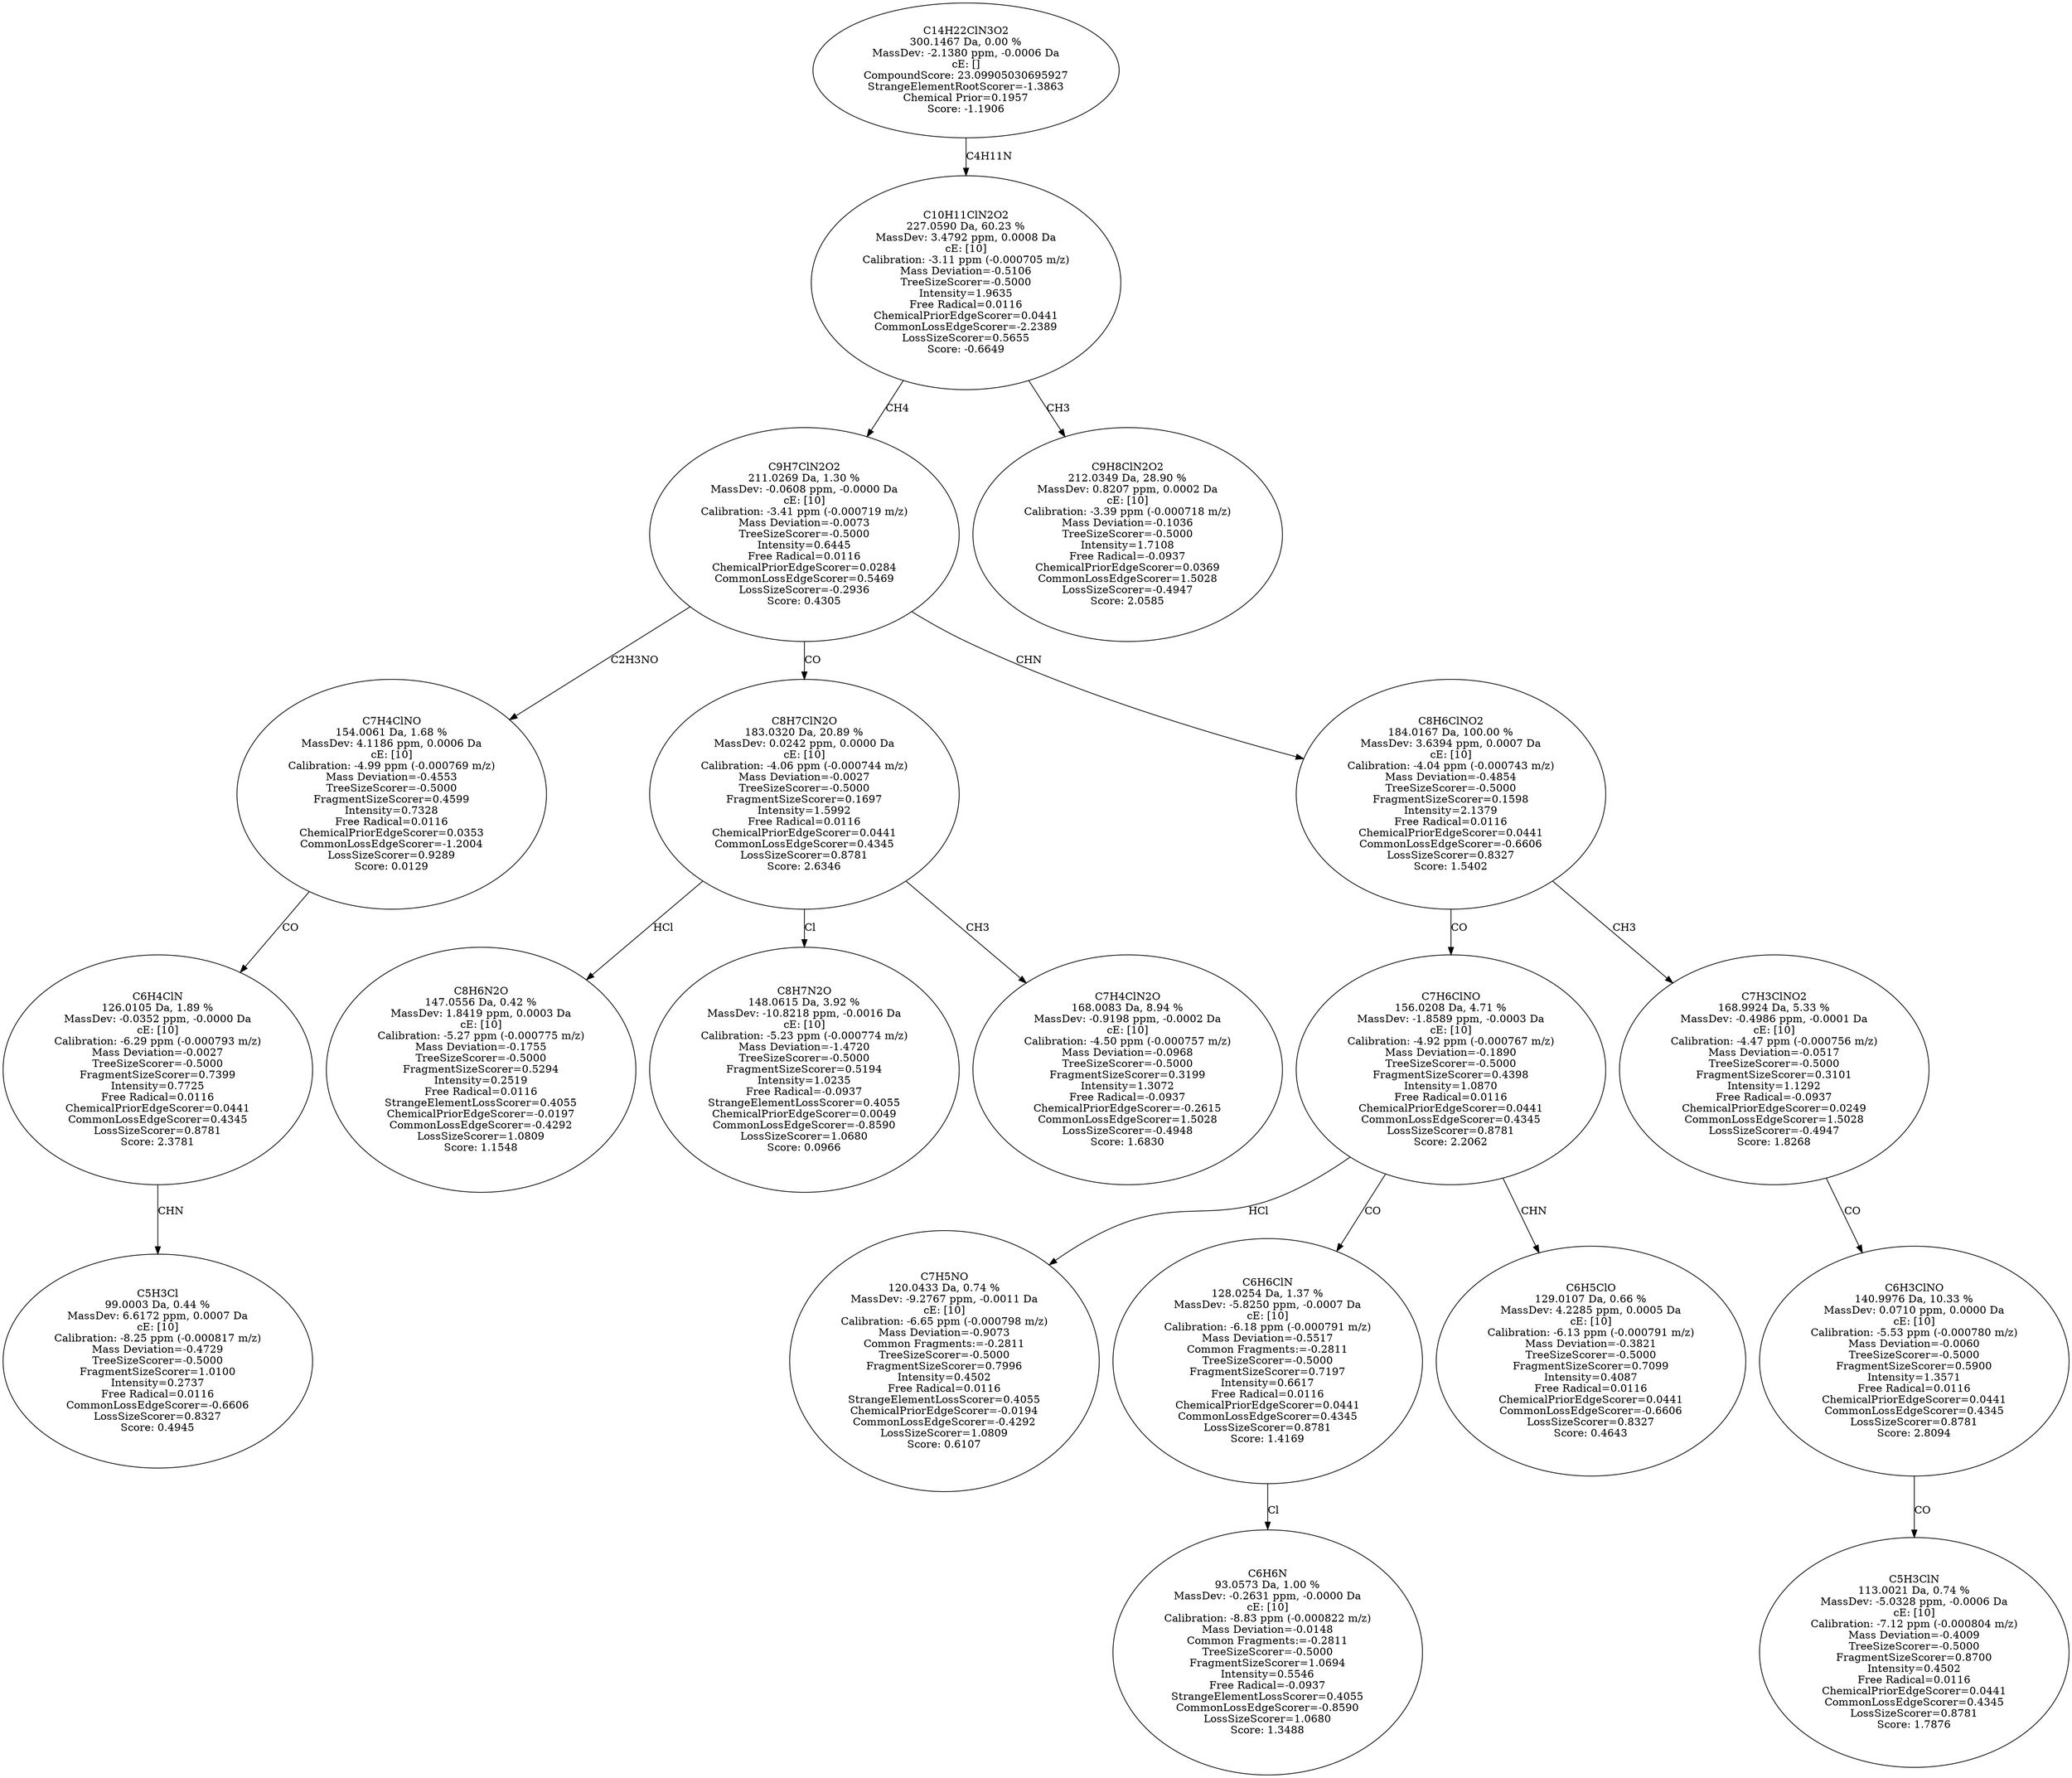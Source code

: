 strict digraph {
v1 [label="C5H3Cl\n99.0003 Da, 0.44 %\nMassDev: 6.6172 ppm, 0.0007 Da\ncE: [10]\nCalibration: -8.25 ppm (-0.000817 m/z)\nMass Deviation=-0.4729\nTreeSizeScorer=-0.5000\nFragmentSizeScorer=1.0100\nIntensity=0.2737\nFree Radical=0.0116\nCommonLossEdgeScorer=-0.6606\nLossSizeScorer=0.8327\nScore: 0.4945"];
v2 [label="C6H4ClN\n126.0105 Da, 1.89 %\nMassDev: -0.0352 ppm, -0.0000 Da\ncE: [10]\nCalibration: -6.29 ppm (-0.000793 m/z)\nMass Deviation=-0.0027\nTreeSizeScorer=-0.5000\nFragmentSizeScorer=0.7399\nIntensity=0.7725\nFree Radical=0.0116\nChemicalPriorEdgeScorer=0.0441\nCommonLossEdgeScorer=0.4345\nLossSizeScorer=0.8781\nScore: 2.3781"];
v3 [label="C7H4ClNO\n154.0061 Da, 1.68 %\nMassDev: 4.1186 ppm, 0.0006 Da\ncE: [10]\nCalibration: -4.99 ppm (-0.000769 m/z)\nMass Deviation=-0.4553\nTreeSizeScorer=-0.5000\nFragmentSizeScorer=0.4599\nIntensity=0.7328\nFree Radical=0.0116\nChemicalPriorEdgeScorer=0.0353\nCommonLossEdgeScorer=-1.2004\nLossSizeScorer=0.9289\nScore: 0.0129"];
v4 [label="C8H6N2O\n147.0556 Da, 0.42 %\nMassDev: 1.8419 ppm, 0.0003 Da\ncE: [10]\nCalibration: -5.27 ppm (-0.000775 m/z)\nMass Deviation=-0.1755\nTreeSizeScorer=-0.5000\nFragmentSizeScorer=0.5294\nIntensity=0.2519\nFree Radical=0.0116\nStrangeElementLossScorer=0.4055\nChemicalPriorEdgeScorer=-0.0197\nCommonLossEdgeScorer=-0.4292\nLossSizeScorer=1.0809\nScore: 1.1548"];
v5 [label="C8H7N2O\n148.0615 Da, 3.92 %\nMassDev: -10.8218 ppm, -0.0016 Da\ncE: [10]\nCalibration: -5.23 ppm (-0.000774 m/z)\nMass Deviation=-1.4720\nTreeSizeScorer=-0.5000\nFragmentSizeScorer=0.5194\nIntensity=1.0235\nFree Radical=-0.0937\nStrangeElementLossScorer=0.4055\nChemicalPriorEdgeScorer=0.0049\nCommonLossEdgeScorer=-0.8590\nLossSizeScorer=1.0680\nScore: 0.0966"];
v6 [label="C7H4ClN2O\n168.0083 Da, 8.94 %\nMassDev: -0.9198 ppm, -0.0002 Da\ncE: [10]\nCalibration: -4.50 ppm (-0.000757 m/z)\nMass Deviation=-0.0968\nTreeSizeScorer=-0.5000\nFragmentSizeScorer=0.3199\nIntensity=1.3072\nFree Radical=-0.0937\nChemicalPriorEdgeScorer=-0.2615\nCommonLossEdgeScorer=1.5028\nLossSizeScorer=-0.4948\nScore: 1.6830"];
v7 [label="C8H7ClN2O\n183.0320 Da, 20.89 %\nMassDev: 0.0242 ppm, 0.0000 Da\ncE: [10]\nCalibration: -4.06 ppm (-0.000744 m/z)\nMass Deviation=-0.0027\nTreeSizeScorer=-0.5000\nFragmentSizeScorer=0.1697\nIntensity=1.5992\nFree Radical=0.0116\nChemicalPriorEdgeScorer=0.0441\nCommonLossEdgeScorer=0.4345\nLossSizeScorer=0.8781\nScore: 2.6346"];
v8 [label="C7H5NO\n120.0433 Da, 0.74 %\nMassDev: -9.2767 ppm, -0.0011 Da\ncE: [10]\nCalibration: -6.65 ppm (-0.000798 m/z)\nMass Deviation=-0.9073\nCommon Fragments:=-0.2811\nTreeSizeScorer=-0.5000\nFragmentSizeScorer=0.7996\nIntensity=0.4502\nFree Radical=0.0116\nStrangeElementLossScorer=0.4055\nChemicalPriorEdgeScorer=-0.0194\nCommonLossEdgeScorer=-0.4292\nLossSizeScorer=1.0809\nScore: 0.6107"];
v9 [label="C6H6N\n93.0573 Da, 1.00 %\nMassDev: -0.2631 ppm, -0.0000 Da\ncE: [10]\nCalibration: -8.83 ppm (-0.000822 m/z)\nMass Deviation=-0.0148\nCommon Fragments:=-0.2811\nTreeSizeScorer=-0.5000\nFragmentSizeScorer=1.0694\nIntensity=0.5546\nFree Radical=-0.0937\nStrangeElementLossScorer=0.4055\nCommonLossEdgeScorer=-0.8590\nLossSizeScorer=1.0680\nScore: 1.3488"];
v10 [label="C6H6ClN\n128.0254 Da, 1.37 %\nMassDev: -5.8250 ppm, -0.0007 Da\ncE: [10]\nCalibration: -6.18 ppm (-0.000791 m/z)\nMass Deviation=-0.5517\nCommon Fragments:=-0.2811\nTreeSizeScorer=-0.5000\nFragmentSizeScorer=0.7197\nIntensity=0.6617\nFree Radical=0.0116\nChemicalPriorEdgeScorer=0.0441\nCommonLossEdgeScorer=0.4345\nLossSizeScorer=0.8781\nScore: 1.4169"];
v11 [label="C6H5ClO\n129.0107 Da, 0.66 %\nMassDev: 4.2285 ppm, 0.0005 Da\ncE: [10]\nCalibration: -6.13 ppm (-0.000791 m/z)\nMass Deviation=-0.3821\nTreeSizeScorer=-0.5000\nFragmentSizeScorer=0.7099\nIntensity=0.4087\nFree Radical=0.0116\nChemicalPriorEdgeScorer=0.0441\nCommonLossEdgeScorer=-0.6606\nLossSizeScorer=0.8327\nScore: 0.4643"];
v12 [label="C7H6ClNO\n156.0208 Da, 4.71 %\nMassDev: -1.8589 ppm, -0.0003 Da\ncE: [10]\nCalibration: -4.92 ppm (-0.000767 m/z)\nMass Deviation=-0.1890\nTreeSizeScorer=-0.5000\nFragmentSizeScorer=0.4398\nIntensity=1.0870\nFree Radical=0.0116\nChemicalPriorEdgeScorer=0.0441\nCommonLossEdgeScorer=0.4345\nLossSizeScorer=0.8781\nScore: 2.2062"];
v13 [label="C5H3ClN\n113.0021 Da, 0.74 %\nMassDev: -5.0328 ppm, -0.0006 Da\ncE: [10]\nCalibration: -7.12 ppm (-0.000804 m/z)\nMass Deviation=-0.4009\nTreeSizeScorer=-0.5000\nFragmentSizeScorer=0.8700\nIntensity=0.4502\nFree Radical=0.0116\nChemicalPriorEdgeScorer=0.0441\nCommonLossEdgeScorer=0.4345\nLossSizeScorer=0.8781\nScore: 1.7876"];
v14 [label="C6H3ClNO\n140.9976 Da, 10.33 %\nMassDev: 0.0710 ppm, 0.0000 Da\ncE: [10]\nCalibration: -5.53 ppm (-0.000780 m/z)\nMass Deviation=-0.0060\nTreeSizeScorer=-0.5000\nFragmentSizeScorer=0.5900\nIntensity=1.3571\nFree Radical=0.0116\nChemicalPriorEdgeScorer=0.0441\nCommonLossEdgeScorer=0.4345\nLossSizeScorer=0.8781\nScore: 2.8094"];
v15 [label="C7H3ClNO2\n168.9924 Da, 5.33 %\nMassDev: -0.4986 ppm, -0.0001 Da\ncE: [10]\nCalibration: -4.47 ppm (-0.000756 m/z)\nMass Deviation=-0.0517\nTreeSizeScorer=-0.5000\nFragmentSizeScorer=0.3101\nIntensity=1.1292\nFree Radical=-0.0937\nChemicalPriorEdgeScorer=0.0249\nCommonLossEdgeScorer=1.5028\nLossSizeScorer=-0.4947\nScore: 1.8268"];
v16 [label="C8H6ClNO2\n184.0167 Da, 100.00 %\nMassDev: 3.6394 ppm, 0.0007 Da\ncE: [10]\nCalibration: -4.04 ppm (-0.000743 m/z)\nMass Deviation=-0.4854\nTreeSizeScorer=-0.5000\nFragmentSizeScorer=0.1598\nIntensity=2.1379\nFree Radical=0.0116\nChemicalPriorEdgeScorer=0.0441\nCommonLossEdgeScorer=-0.6606\nLossSizeScorer=0.8327\nScore: 1.5402"];
v17 [label="C9H7ClN2O2\n211.0269 Da, 1.30 %\nMassDev: -0.0608 ppm, -0.0000 Da\ncE: [10]\nCalibration: -3.41 ppm (-0.000719 m/z)\nMass Deviation=-0.0073\nTreeSizeScorer=-0.5000\nIntensity=0.6445\nFree Radical=0.0116\nChemicalPriorEdgeScorer=0.0284\nCommonLossEdgeScorer=0.5469\nLossSizeScorer=-0.2936\nScore: 0.4305"];
v18 [label="C9H8ClN2O2\n212.0349 Da, 28.90 %\nMassDev: 0.8207 ppm, 0.0002 Da\ncE: [10]\nCalibration: -3.39 ppm (-0.000718 m/z)\nMass Deviation=-0.1036\nTreeSizeScorer=-0.5000\nIntensity=1.7108\nFree Radical=-0.0937\nChemicalPriorEdgeScorer=0.0369\nCommonLossEdgeScorer=1.5028\nLossSizeScorer=-0.4947\nScore: 2.0585"];
v19 [label="C10H11ClN2O2\n227.0590 Da, 60.23 %\nMassDev: 3.4792 ppm, 0.0008 Da\ncE: [10]\nCalibration: -3.11 ppm (-0.000705 m/z)\nMass Deviation=-0.5106\nTreeSizeScorer=-0.5000\nIntensity=1.9635\nFree Radical=0.0116\nChemicalPriorEdgeScorer=0.0441\nCommonLossEdgeScorer=-2.2389\nLossSizeScorer=0.5655\nScore: -0.6649"];
v20 [label="C14H22ClN3O2\n300.1467 Da, 0.00 %\nMassDev: -2.1380 ppm, -0.0006 Da\ncE: []\nCompoundScore: 23.09905030695927\nStrangeElementRootScorer=-1.3863\nChemical Prior=0.1957\nScore: -1.1906"];
v2 -> v1 [label="CHN"];
v3 -> v2 [label="CO"];
v17 -> v3 [label="C2H3NO"];
v7 -> v4 [label="HCl"];
v7 -> v5 [label="Cl"];
v7 -> v6 [label="CH3"];
v17 -> v7 [label="CO"];
v12 -> v8 [label="HCl"];
v10 -> v9 [label="Cl"];
v12 -> v10 [label="CO"];
v12 -> v11 [label="CHN"];
v16 -> v12 [label="CO"];
v14 -> v13 [label="CO"];
v15 -> v14 [label="CO"];
v16 -> v15 [label="CH3"];
v17 -> v16 [label="CHN"];
v19 -> v17 [label="CH4"];
v19 -> v18 [label="CH3"];
v20 -> v19 [label="C4H11N"];
}